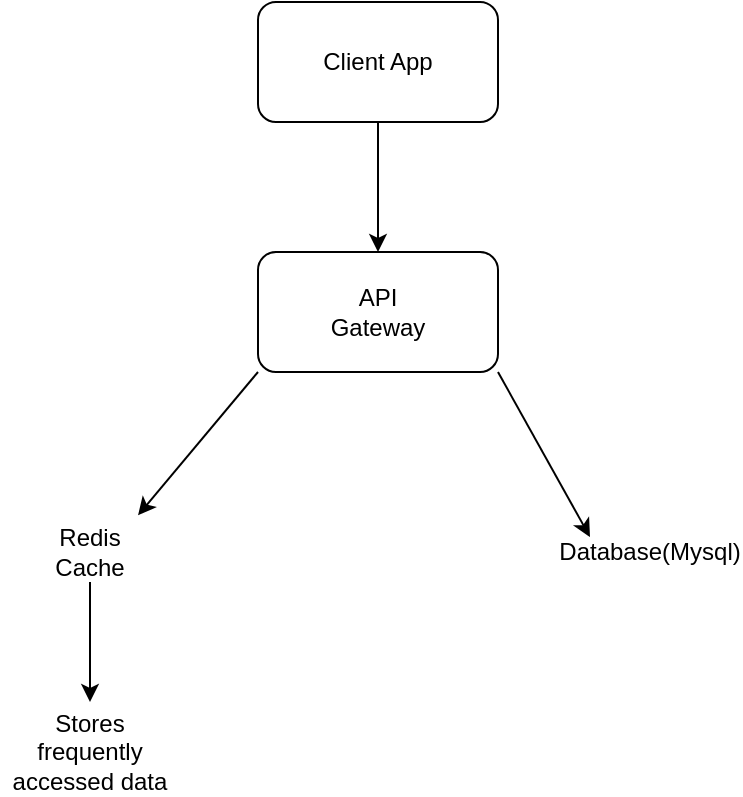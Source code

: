 <mxfile version="28.2.7">
  <diagram name="Page-1" id="R6LBFpYfKxeN89xoqFTI">
    <mxGraphModel dx="786" dy="459" grid="1" gridSize="10" guides="1" tooltips="1" connect="1" arrows="1" fold="1" page="1" pageScale="1" pageWidth="827" pageHeight="1169" math="0" shadow="0">
      <root>
        <mxCell id="0" />
        <mxCell id="1" parent="0" />
        <mxCell id="XIyks7F8ZKbAKQhv9sJO-1" value="" style="rounded=1;whiteSpace=wrap;html=1;" vertex="1" parent="1">
          <mxGeometry x="294" y="90" width="120" height="60" as="geometry" />
        </mxCell>
        <mxCell id="XIyks7F8ZKbAKQhv9sJO-2" value="Client App" style="text;html=1;whiteSpace=wrap;strokeColor=none;fillColor=none;align=center;verticalAlign=middle;rounded=0;" vertex="1" parent="1">
          <mxGeometry x="324" y="105" width="60" height="30" as="geometry" />
        </mxCell>
        <mxCell id="XIyks7F8ZKbAKQhv9sJO-3" value="" style="rounded=1;whiteSpace=wrap;html=1;" vertex="1" parent="1">
          <mxGeometry x="294" y="215" width="120" height="60" as="geometry" />
        </mxCell>
        <mxCell id="XIyks7F8ZKbAKQhv9sJO-4" value="API Gateway" style="text;html=1;whiteSpace=wrap;strokeColor=none;fillColor=none;align=center;verticalAlign=middle;rounded=0;" vertex="1" parent="1">
          <mxGeometry x="324" y="230" width="60" height="30" as="geometry" />
        </mxCell>
        <mxCell id="XIyks7F8ZKbAKQhv9sJO-5" value="Redis Cache" style="text;html=1;whiteSpace=wrap;strokeColor=none;fillColor=none;align=center;verticalAlign=middle;rounded=0;" vertex="1" parent="1">
          <mxGeometry x="180" y="350" width="60" height="30" as="geometry" />
        </mxCell>
        <mxCell id="XIyks7F8ZKbAKQhv9sJO-6" value="Database(Mysql)" style="text;html=1;whiteSpace=wrap;strokeColor=none;fillColor=none;align=center;verticalAlign=middle;rounded=0;" vertex="1" parent="1">
          <mxGeometry x="460" y="350" width="60" height="30" as="geometry" />
        </mxCell>
        <mxCell id="XIyks7F8ZKbAKQhv9sJO-8" value="" style="endArrow=classic;html=1;rounded=0;exitX=1;exitY=1;exitDx=0;exitDy=0;entryX=0;entryY=0.25;entryDx=0;entryDy=0;" edge="1" parent="1" source="XIyks7F8ZKbAKQhv9sJO-3" target="XIyks7F8ZKbAKQhv9sJO-6">
          <mxGeometry width="50" height="50" relative="1" as="geometry">
            <mxPoint x="380" y="430" as="sourcePoint" />
            <mxPoint x="430" y="380" as="targetPoint" />
          </mxGeometry>
        </mxCell>
        <mxCell id="XIyks7F8ZKbAKQhv9sJO-9" value="" style="endArrow=classic;html=1;rounded=0;exitX=0;exitY=1;exitDx=0;exitDy=0;entryX=0.9;entryY=-0.111;entryDx=0;entryDy=0;entryPerimeter=0;" edge="1" parent="1" source="XIyks7F8ZKbAKQhv9sJO-3" target="XIyks7F8ZKbAKQhv9sJO-5">
          <mxGeometry width="50" height="50" relative="1" as="geometry">
            <mxPoint x="380" y="430" as="sourcePoint" />
            <mxPoint x="430" y="380" as="targetPoint" />
          </mxGeometry>
        </mxCell>
        <mxCell id="XIyks7F8ZKbAKQhv9sJO-10" value="Stores frequently accessed data" style="text;html=1;whiteSpace=wrap;strokeColor=none;fillColor=none;align=center;verticalAlign=middle;rounded=0;" vertex="1" parent="1">
          <mxGeometry x="165" y="450" width="90" height="30" as="geometry" />
        </mxCell>
        <mxCell id="XIyks7F8ZKbAKQhv9sJO-11" value="" style="endArrow=classic;html=1;rounded=0;exitX=0.5;exitY=1;exitDx=0;exitDy=0;" edge="1" parent="1" source="XIyks7F8ZKbAKQhv9sJO-5">
          <mxGeometry width="50" height="50" relative="1" as="geometry">
            <mxPoint x="380" y="330" as="sourcePoint" />
            <mxPoint x="210" y="440" as="targetPoint" />
          </mxGeometry>
        </mxCell>
        <mxCell id="XIyks7F8ZKbAKQhv9sJO-12" value="" style="endArrow=classic;html=1;rounded=0;exitX=0.5;exitY=1;exitDx=0;exitDy=0;entryX=0.5;entryY=0;entryDx=0;entryDy=0;" edge="1" parent="1" source="XIyks7F8ZKbAKQhv9sJO-1" target="XIyks7F8ZKbAKQhv9sJO-3">
          <mxGeometry width="50" height="50" relative="1" as="geometry">
            <mxPoint x="380" y="330" as="sourcePoint" />
            <mxPoint x="430" y="280" as="targetPoint" />
          </mxGeometry>
        </mxCell>
      </root>
    </mxGraphModel>
  </diagram>
</mxfile>
